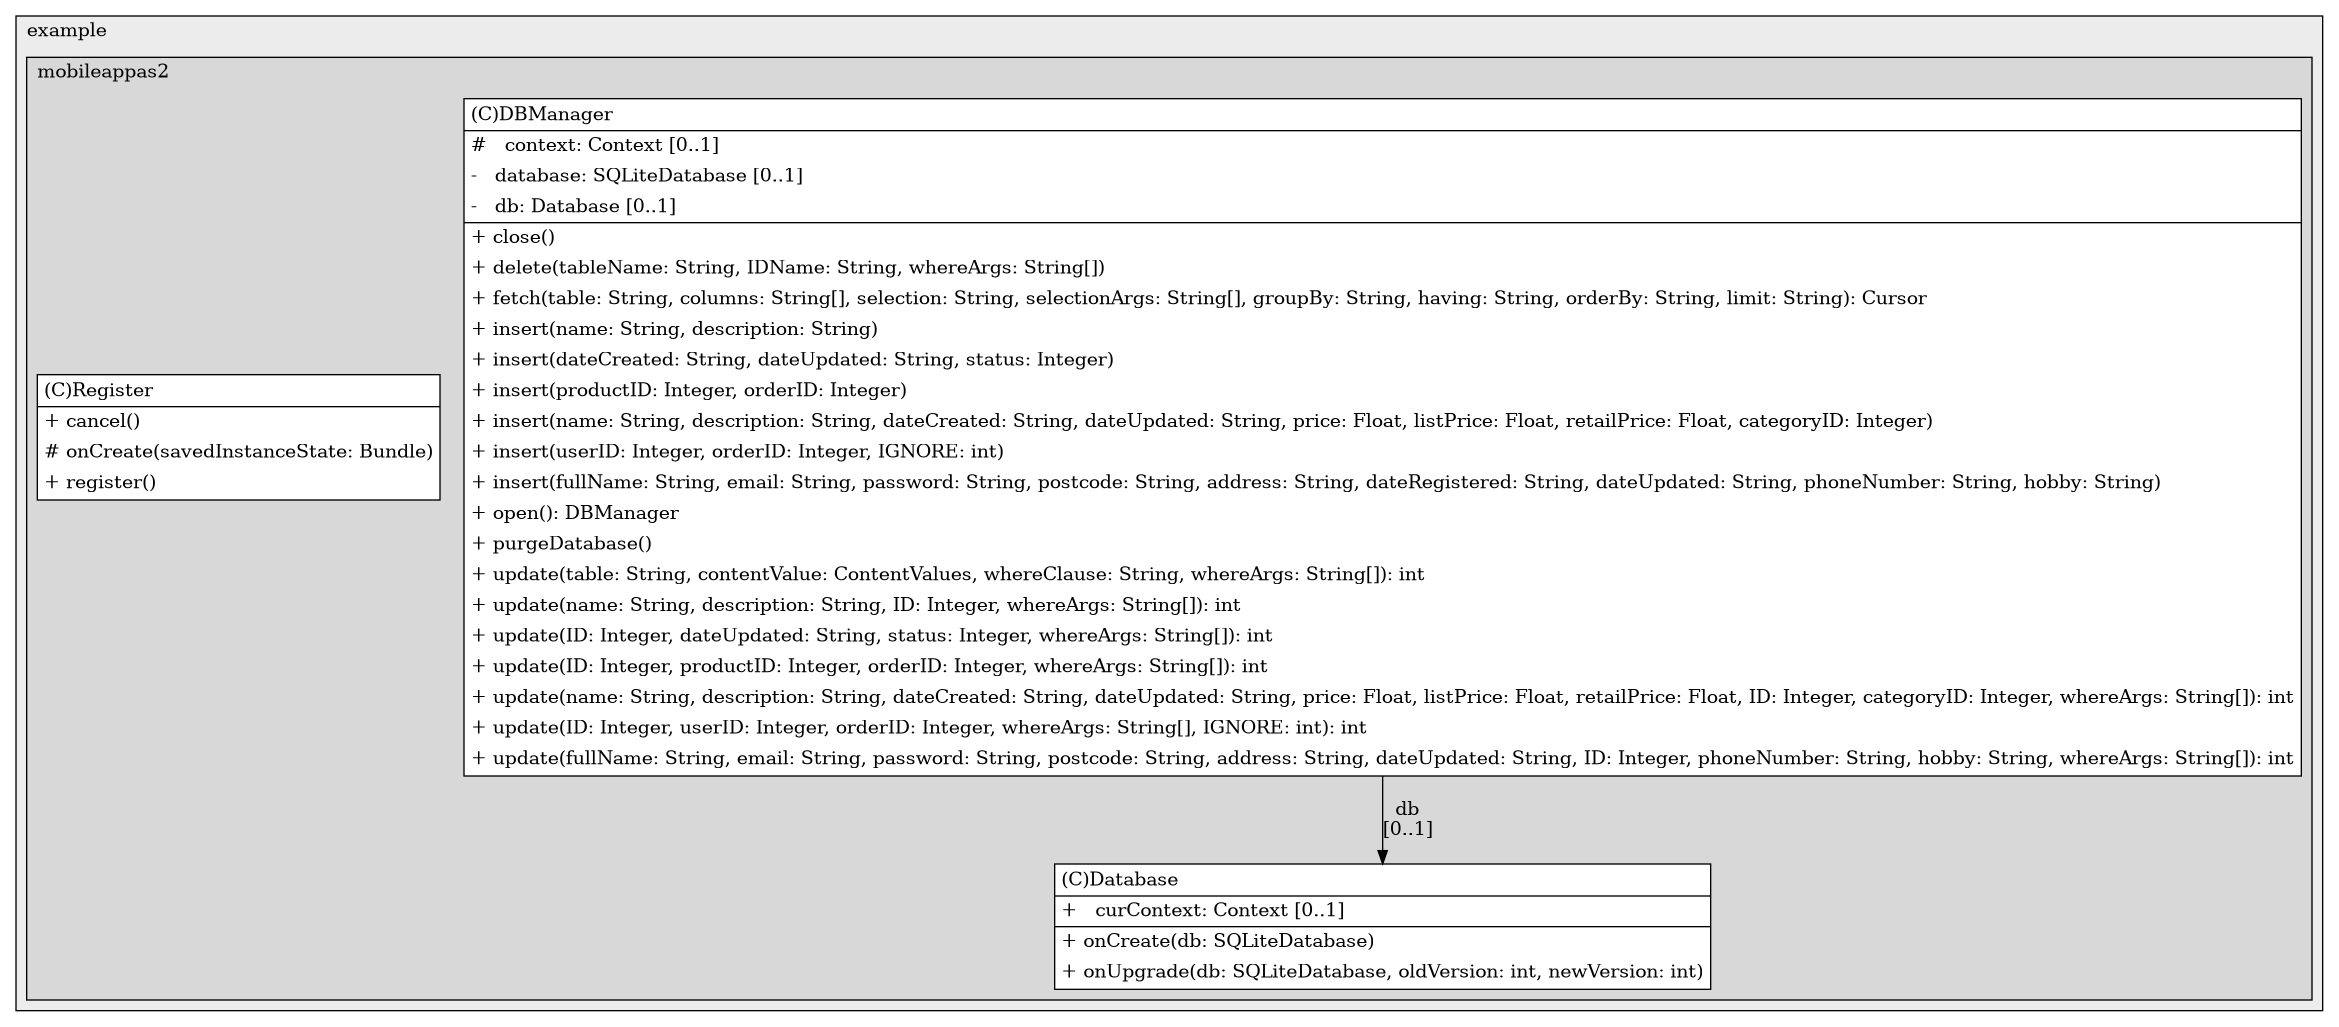 @startuml

/' diagram meta data start
config=StructureConfiguration;
{
  "projectClassification": {
    "searchMode": "OpenProject", // OpenProject, AllProjects
    "includedProjects": "",
    "pathEndKeywords": "*.impl",
    "isClientPath": "",
    "isClientName": "",
    "isTestPath": "",
    "isTestName": "",
    "isMappingPath": "",
    "isMappingName": "",
    "isDataAccessPath": "",
    "isDataAccessName": "",
    "isDataStructurePath": "",
    "isDataStructureName": "",
    "isInterfaceStructuresPath": "",
    "isInterfaceStructuresName": "",
    "isEntryPointPath": "",
    "isEntryPointName": "",
    "treatFinalFieldsAsMandatory": false
  },
  "graphRestriction": {
    "classPackageExcludeFilter": "",
    "classPackageIncludeFilter": "",
    "classNameExcludeFilter": "",
    "classNameIncludeFilter": "",
    "methodNameExcludeFilter": "",
    "methodNameIncludeFilter": "",
    "removeByInheritance": "", // inheritance/annotation based filtering is done in a second step
    "removeByAnnotation": "",
    "removeByClassPackage": "", // cleanup the graph after inheritance/annotation based filtering is done
    "removeByClassName": "",
    "cutMappings": false,
    "cutEnum": true,
    "cutTests": true,
    "cutClient": true,
    "cutDataAccess": false,
    "cutInterfaceStructures": false,
    "cutDataStructures": false,
    "cutGetterAndSetter": true,
    "cutConstructors": true
  },
  "graphTraversal": {
    "forwardDepth": 6,
    "backwardDepth": 6,
    "classPackageExcludeFilter": "",
    "classPackageIncludeFilter": "",
    "classNameExcludeFilter": "",
    "classNameIncludeFilter": "",
    "methodNameExcludeFilter": "",
    "methodNameIncludeFilter": "",
    "hideMappings": false,
    "hideDataStructures": false,
    "hidePrivateMethods": true,
    "hideInterfaceCalls": true, // indirection: implementation -> interface (is hidden) -> implementation
    "onlyShowApplicationEntryPoints": false, // root node is included
    "useMethodCallsForStructureDiagram": "ForwardOnly" // ForwardOnly, BothDirections, No
  },
  "details": {
    "aggregation": "GroupByClass", // ByClass, GroupByClass, None
    "showClassGenericTypes": true,
    "showMethods": true,
    "showMethodParameterNames": true,
    "showMethodParameterTypes": true,
    "showMethodReturnType": true,
    "showPackageLevels": 2,
    "showDetailedClassStructure": true
  },
  "rootClass": "com.example.mobileappas2.Register",
  "extensionCallbackMethod": "" // qualified.class.name#methodName - signature: public static String method(String)
}
diagram meta data end '/



digraph g {
    rankdir="TB"
    splines=polyline
    

'nodes 
subgraph cluster_1322970774 { 
   	label=example
	labeljust=l
	fillcolor="#ececec"
	style=filled
   
   subgraph cluster_1233910363 { 
   	label=mobileappas2
	labeljust=l
	fillcolor="#d8d8d8"
	style=filled
   
   DBManager18584553[
	label=<<TABLE BORDER="1" CELLBORDER="0" CELLPADDING="4" CELLSPACING="0">
<TR><TD ALIGN="LEFT" >(C)DBManager</TD></TR>
<HR/>
<TR><TD ALIGN="LEFT" >#   context: Context [0..1]</TD></TR>
<TR><TD ALIGN="LEFT" >-   database: SQLiteDatabase [0..1]</TD></TR>
<TR><TD ALIGN="LEFT" >-   db: Database [0..1]</TD></TR>
<HR/>
<TR><TD ALIGN="LEFT" >+ close()</TD></TR>
<TR><TD ALIGN="LEFT" >+ delete(tableName: String, IDName: String, whereArgs: String[])</TD></TR>
<TR><TD ALIGN="LEFT" >+ fetch(table: String, columns: String[], selection: String, selectionArgs: String[], groupBy: String, having: String, orderBy: String, limit: String): Cursor</TD></TR>
<TR><TD ALIGN="LEFT" >+ insert(name: String, description: String)</TD></TR>
<TR><TD ALIGN="LEFT" >+ insert(dateCreated: String, dateUpdated: String, status: Integer)</TD></TR>
<TR><TD ALIGN="LEFT" >+ insert(productID: Integer, orderID: Integer)</TD></TR>
<TR><TD ALIGN="LEFT" >+ insert(name: String, description: String, dateCreated: String, dateUpdated: String, price: Float, listPrice: Float, retailPrice: Float, categoryID: Integer)</TD></TR>
<TR><TD ALIGN="LEFT" >+ insert(userID: Integer, orderID: Integer, IGNORE: int)</TD></TR>
<TR><TD ALIGN="LEFT" >+ insert(fullName: String, email: String, password: String, postcode: String, address: String, dateRegistered: String, dateUpdated: String, phoneNumber: String, hobby: String)</TD></TR>
<TR><TD ALIGN="LEFT" >+ open(): DBManager</TD></TR>
<TR><TD ALIGN="LEFT" >+ purgeDatabase()</TD></TR>
<TR><TD ALIGN="LEFT" >+ update(table: String, contentValue: ContentValues, whereClause: String, whereArgs: String[]): int</TD></TR>
<TR><TD ALIGN="LEFT" >+ update(name: String, description: String, ID: Integer, whereArgs: String[]): int</TD></TR>
<TR><TD ALIGN="LEFT" >+ update(ID: Integer, dateUpdated: String, status: Integer, whereArgs: String[]): int</TD></TR>
<TR><TD ALIGN="LEFT" >+ update(ID: Integer, productID: Integer, orderID: Integer, whereArgs: String[]): int</TD></TR>
<TR><TD ALIGN="LEFT" >+ update(name: String, description: String, dateCreated: String, dateUpdated: String, price: Float, listPrice: Float, retailPrice: Float, ID: Integer, categoryID: Integer, whereArgs: String[]): int</TD></TR>
<TR><TD ALIGN="LEFT" >+ update(ID: Integer, userID: Integer, orderID: Integer, whereArgs: String[], IGNORE: int): int</TD></TR>
<TR><TD ALIGN="LEFT" >+ update(fullName: String, email: String, password: String, postcode: String, address: String, dateUpdated: String, ID: Integer, phoneNumber: String, hobby: String, whereArgs: String[]): int</TD></TR>
</TABLE>>
	style=filled
	margin=0
	shape=plaintext
	fillcolor="#FFFFFF"
];

Database18584553[
	label=<<TABLE BORDER="1" CELLBORDER="0" CELLPADDING="4" CELLSPACING="0">
<TR><TD ALIGN="LEFT" >(C)Database</TD></TR>
<HR/>
<TR><TD ALIGN="LEFT" >+   curContext: Context [0..1]</TD></TR>
<HR/>
<TR><TD ALIGN="LEFT" >+ onCreate(db: SQLiteDatabase)</TD></TR>
<TR><TD ALIGN="LEFT" >+ onUpgrade(db: SQLiteDatabase, oldVersion: int, newVersion: int)</TD></TR>
</TABLE>>
	style=filled
	margin=0
	shape=plaintext
	fillcolor="#FFFFFF"
];

Register520336398[
	label=<<TABLE BORDER="1" CELLBORDER="0" CELLPADDING="4" CELLSPACING="0">
<TR><TD ALIGN="LEFT" >(C)Register</TD></TR>
<HR/>
<TR><TD ALIGN="LEFT" >+ cancel()</TD></TR>
<TR><TD ALIGN="LEFT" ># onCreate(savedInstanceState: Bundle)</TD></TR>
<TR><TD ALIGN="LEFT" >+ register()</TD></TR>
</TABLE>>
	style=filled
	margin=0
	shape=plaintext
	fillcolor="#FFFFFF"
];
} 
} 

'edges    
DBManager18584553 -> Database18584553[label="db
[0..1]"];
    
}
@enduml